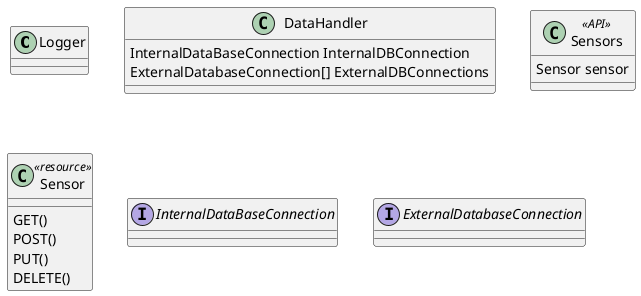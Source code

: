 @startuml 




class Logger{

}

class DataHandler{
    
InternalDataBaseConnection InternalDBConnection
ExternalDatabaseConnection[] ExternalDBConnections

}

class Sensors <<API>>{
    Sensor sensor
}
class Sensor <<resource>>{
    GET()
    POST()
    PUT()
    DELETE()
}

Interface InternalDataBaseConnection
Interface ExternalDatabaseConnection

@enduml